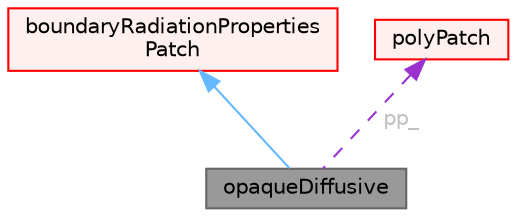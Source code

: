 digraph "opaqueDiffusive"
{
 // LATEX_PDF_SIZE
  bgcolor="transparent";
  edge [fontname=Helvetica,fontsize=10,labelfontname=Helvetica,labelfontsize=10];
  node [fontname=Helvetica,fontsize=10,shape=box,height=0.2,width=0.4];
  Node1 [id="Node000001",label="opaqueDiffusive",height=0.2,width=0.4,color="gray40", fillcolor="grey60", style="filled", fontcolor="black",tooltip="Radiation boundary model for opaque diffusive walls. It requires to specify a wallAbsorptionEmissionM..."];
  Node2 -> Node1 [id="edge1_Node000001_Node000002",dir="back",color="steelblue1",style="solid",tooltip=" "];
  Node2 [id="Node000002",label="boundaryRadiationProperties\lPatch",height=0.2,width=0.4,color="red", fillcolor="#FFF0F0", style="filled",URL="$classFoam_1_1radiation_1_1boundaryRadiationPropertiesPatch.html",tooltip=" "];
  Node6 -> Node1 [id="edge2_Node000001_Node000006",dir="back",color="darkorchid3",style="dashed",tooltip=" ",label=" pp_",fontcolor="grey" ];
  Node6 [id="Node000006",label="polyPatch",height=0.2,width=0.4,color="red", fillcolor="#FFF0F0", style="filled",URL="$classFoam_1_1polyPatch.html",tooltip="A patch is a list of labels that address the faces in the global face list."];
}
